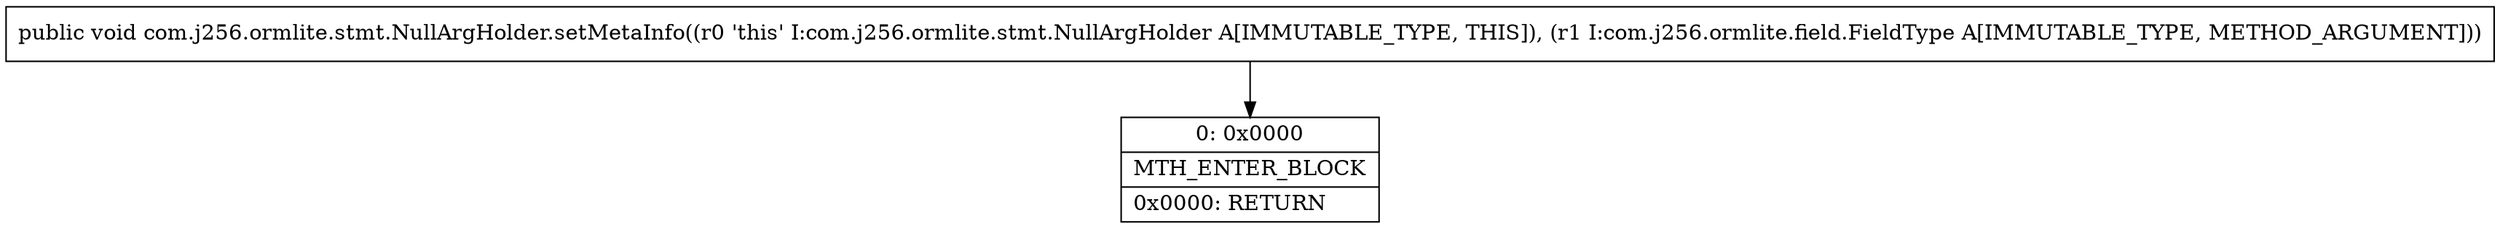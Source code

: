 digraph "CFG forcom.j256.ormlite.stmt.NullArgHolder.setMetaInfo(Lcom\/j256\/ormlite\/field\/FieldType;)V" {
Node_0 [shape=record,label="{0\:\ 0x0000|MTH_ENTER_BLOCK\l|0x0000: RETURN   \l}"];
MethodNode[shape=record,label="{public void com.j256.ormlite.stmt.NullArgHolder.setMetaInfo((r0 'this' I:com.j256.ormlite.stmt.NullArgHolder A[IMMUTABLE_TYPE, THIS]), (r1 I:com.j256.ormlite.field.FieldType A[IMMUTABLE_TYPE, METHOD_ARGUMENT])) }"];
MethodNode -> Node_0;
}

